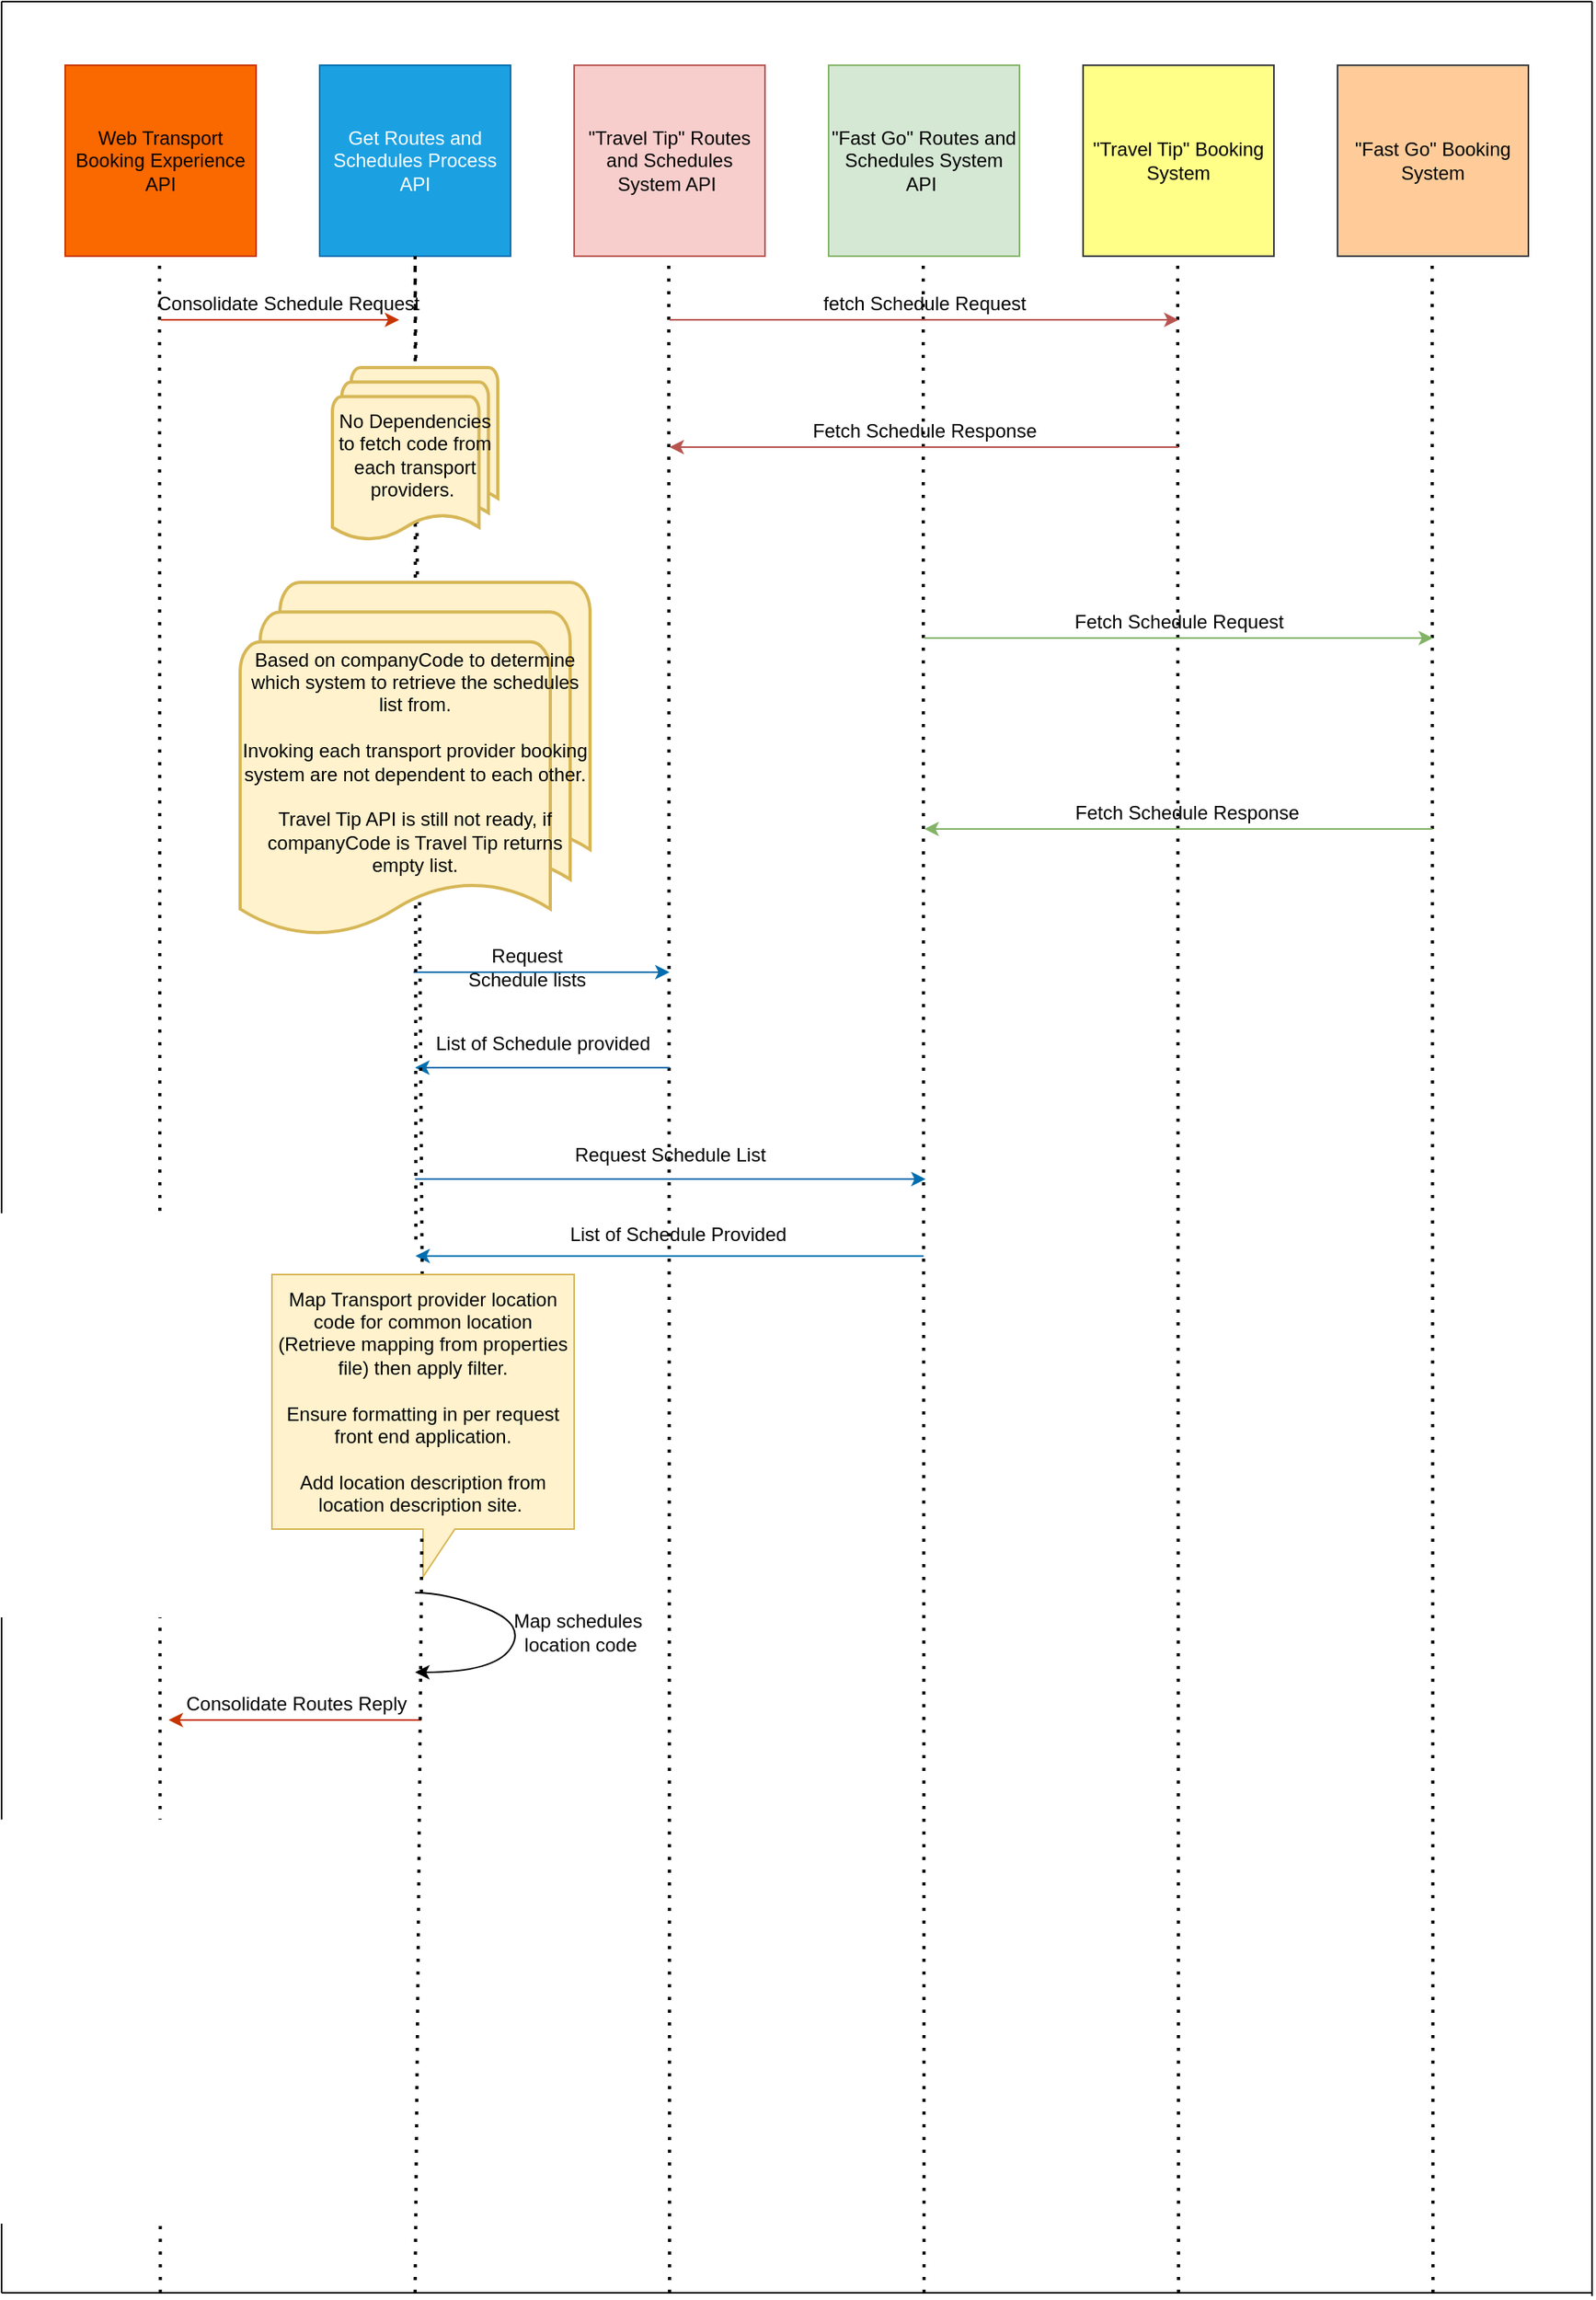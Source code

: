 <mxfile version="20.3.0" type="github">
  <diagram id="bcMcZX83-e7nP741SMPi" name="Page-1">
    <mxGraphModel dx="1377" dy="2803" grid="1" gridSize="10" guides="1" tooltips="1" connect="1" arrows="1" fold="1" page="1" pageScale="1" pageWidth="827" pageHeight="1169" math="0" shadow="0">
      <root>
        <mxCell id="0" />
        <mxCell id="1" parent="0" />
        <mxCell id="HI5hFGE2aybFtyvMWJXW-1" value="" style="endArrow=none;html=1;rounded=0;" edge="1" parent="1">
          <mxGeometry width="50" height="50" relative="1" as="geometry">
            <mxPoint x="80" y="1480" as="sourcePoint" />
            <mxPoint x="80" y="40" as="targetPoint" />
          </mxGeometry>
        </mxCell>
        <mxCell id="HI5hFGE2aybFtyvMWJXW-2" value="" style="endArrow=none;html=1;rounded=0;" edge="1" parent="1">
          <mxGeometry width="50" height="50" relative="1" as="geometry">
            <mxPoint x="80" y="1480.003" as="sourcePoint" />
            <mxPoint x="1080" y="1480" as="targetPoint" />
          </mxGeometry>
        </mxCell>
        <mxCell id="HI5hFGE2aybFtyvMWJXW-3" value="" style="endArrow=none;html=1;rounded=0;" edge="1" parent="1">
          <mxGeometry width="50" height="50" relative="1" as="geometry">
            <mxPoint x="1080" y="1482" as="sourcePoint" />
            <mxPoint x="1080" y="40" as="targetPoint" />
          </mxGeometry>
        </mxCell>
        <mxCell id="HI5hFGE2aybFtyvMWJXW-4" value="" style="endArrow=none;html=1;rounded=0;" edge="1" parent="1">
          <mxGeometry width="50" height="50" relative="1" as="geometry">
            <mxPoint x="80" y="40.003" as="sourcePoint" />
            <mxPoint x="1080" y="40" as="targetPoint" />
          </mxGeometry>
        </mxCell>
        <mxCell id="HI5hFGE2aybFtyvMWJXW-5" value="Web Transport Booking Experience API" style="whiteSpace=wrap;html=1;aspect=fixed;fillColor=#fa6800;fontColor=#000000;strokeColor=#C73500;" vertex="1" parent="1">
          <mxGeometry x="120" y="80" width="120" height="120" as="geometry" />
        </mxCell>
        <mxCell id="HI5hFGE2aybFtyvMWJXW-6" value="Get Routes and Schedules Process API" style="whiteSpace=wrap;html=1;aspect=fixed;fillColor=#1ba1e2;fontColor=#ffffff;strokeColor=#006EAF;" vertex="1" parent="1">
          <mxGeometry x="280" y="80" width="120" height="120" as="geometry" />
        </mxCell>
        <mxCell id="HI5hFGE2aybFtyvMWJXW-7" value="&quot;Travel Tip&quot; Booking System" style="whiteSpace=wrap;html=1;aspect=fixed;fillColor=#ffff88;strokeColor=#36393d;" vertex="1" parent="1">
          <mxGeometry x="760" y="80" width="120" height="120" as="geometry" />
        </mxCell>
        <mxCell id="HI5hFGE2aybFtyvMWJXW-8" value="&lt;span&gt;&quot;Fast Go&quot; Booking System&lt;/span&gt;" style="whiteSpace=wrap;html=1;aspect=fixed;fillColor=#ffcc99;strokeColor=#36393d;" vertex="1" parent="1">
          <mxGeometry x="920" y="80" width="120" height="120" as="geometry" />
        </mxCell>
        <mxCell id="HI5hFGE2aybFtyvMWJXW-9" value="&lt;span&gt;&quot;Fast Go&quot; Routes and Schedules System API&amp;nbsp;&lt;/span&gt;" style="whiteSpace=wrap;html=1;aspect=fixed;fillColor=#d5e8d4;strokeColor=#82b366;" vertex="1" parent="1">
          <mxGeometry x="600" y="80" width="120" height="120" as="geometry" />
        </mxCell>
        <mxCell id="HI5hFGE2aybFtyvMWJXW-10" value="&quot;Travel Tip&quot; Routes and Schedules System API&amp;nbsp;" style="whiteSpace=wrap;html=1;aspect=fixed;fillColor=#f8cecc;strokeColor=#b85450;" vertex="1" parent="1">
          <mxGeometry x="440" y="80" width="120" height="120" as="geometry" />
        </mxCell>
        <mxCell id="HI5hFGE2aybFtyvMWJXW-11" value="" style="endArrow=none;dashed=1;html=1;dashPattern=1 3;strokeWidth=2;rounded=0;" edge="1" parent="1">
          <mxGeometry width="50" height="50" relative="1" as="geometry">
            <mxPoint x="179.79" y="1480" as="sourcePoint" />
            <mxPoint x="179.29" y="200" as="targetPoint" />
            <Array as="points">
              <mxPoint x="179.29" y="240" />
            </Array>
          </mxGeometry>
        </mxCell>
        <mxCell id="HI5hFGE2aybFtyvMWJXW-13" value="" style="endArrow=none;dashed=1;html=1;dashPattern=1 3;strokeWidth=2;rounded=0;startArrow=none;" edge="1" parent="1">
          <mxGeometry width="50" height="50" relative="1" as="geometry">
            <mxPoint x="500" y="1480" as="sourcePoint" />
            <mxPoint x="499.5" y="200" as="targetPoint" />
            <Array as="points" />
          </mxGeometry>
        </mxCell>
        <mxCell id="HI5hFGE2aybFtyvMWJXW-14" value="" style="endArrow=none;dashed=1;html=1;dashPattern=1 3;strokeWidth=2;rounded=0;" edge="1" parent="1">
          <mxGeometry width="50" height="50" relative="1" as="geometry">
            <mxPoint x="660" y="1480" as="sourcePoint" />
            <mxPoint x="659.5" y="200" as="targetPoint" />
            <Array as="points">
              <mxPoint x="659.5" y="240" />
            </Array>
          </mxGeometry>
        </mxCell>
        <mxCell id="HI5hFGE2aybFtyvMWJXW-15" value="" style="endArrow=none;dashed=1;html=1;dashPattern=1 3;strokeWidth=2;rounded=0;" edge="1" parent="1">
          <mxGeometry width="50" height="50" relative="1" as="geometry">
            <mxPoint x="820" y="1480" as="sourcePoint" />
            <mxPoint x="819.5" y="200" as="targetPoint" />
            <Array as="points">
              <mxPoint x="819.5" y="240" />
            </Array>
          </mxGeometry>
        </mxCell>
        <mxCell id="HI5hFGE2aybFtyvMWJXW-16" value="" style="endArrow=none;dashed=1;html=1;dashPattern=1 3;strokeWidth=2;rounded=0;" edge="1" parent="1">
          <mxGeometry width="50" height="50" relative="1" as="geometry">
            <mxPoint x="980" y="1480" as="sourcePoint" />
            <mxPoint x="979.5" y="200" as="targetPoint" />
            <Array as="points">
              <mxPoint x="979.5" y="240" />
            </Array>
          </mxGeometry>
        </mxCell>
        <mxCell id="HI5hFGE2aybFtyvMWJXW-17" value="" style="endArrow=classic;html=1;rounded=0;fillColor=#fa6800;strokeColor=#C73500;" edge="1" parent="1">
          <mxGeometry relative="1" as="geometry">
            <mxPoint x="180" y="240" as="sourcePoint" />
            <mxPoint x="330" y="240" as="targetPoint" />
          </mxGeometry>
        </mxCell>
        <mxCell id="HI5hFGE2aybFtyvMWJXW-18" value="" style="endArrow=classic;html=1;rounded=0;fillColor=#f8cecc;strokeColor=#b85450;" edge="1" parent="1">
          <mxGeometry relative="1" as="geometry">
            <mxPoint x="820" y="320" as="sourcePoint" />
            <mxPoint x="500" y="320" as="targetPoint" />
          </mxGeometry>
        </mxCell>
        <mxCell id="HI5hFGE2aybFtyvMWJXW-19" value="" style="endArrow=classic;html=1;rounded=0;fillColor=#f8cecc;strokeColor=#b85450;" edge="1" parent="1">
          <mxGeometry relative="1" as="geometry">
            <mxPoint x="500" y="240" as="sourcePoint" />
            <mxPoint x="820" y="240" as="targetPoint" />
          </mxGeometry>
        </mxCell>
        <mxCell id="HI5hFGE2aybFtyvMWJXW-20" value="" style="endArrow=classic;html=1;rounded=0;fillColor=#1ba1e2;strokeColor=#006EAF;" edge="1" parent="1">
          <mxGeometry relative="1" as="geometry">
            <mxPoint x="340" y="780" as="sourcePoint" />
            <mxPoint x="661" y="780" as="targetPoint" />
            <Array as="points" />
          </mxGeometry>
        </mxCell>
        <mxCell id="HI5hFGE2aybFtyvMWJXW-21" value="" style="endArrow=classic;html=1;rounded=0;fillColor=#1ba1e2;strokeColor=#006EAF;" edge="1" parent="1">
          <mxGeometry relative="1" as="geometry">
            <mxPoint x="500" y="710" as="sourcePoint" />
            <mxPoint x="340" y="710" as="targetPoint" />
            <Array as="points">
              <mxPoint x="410" y="710" />
            </Array>
          </mxGeometry>
        </mxCell>
        <mxCell id="HI5hFGE2aybFtyvMWJXW-22" value="" style="endArrow=classic;html=1;rounded=0;fillColor=#fa6800;strokeColor=#C73500;" edge="1" parent="1">
          <mxGeometry relative="1" as="geometry">
            <mxPoint x="344" y="1120" as="sourcePoint" />
            <mxPoint x="185" y="1120" as="targetPoint" />
          </mxGeometry>
        </mxCell>
        <mxCell id="HI5hFGE2aybFtyvMWJXW-23" value="" style="endArrow=classic;html=1;rounded=0;fillColor=#1ba1e2;strokeColor=#006EAF;" edge="1" parent="1">
          <mxGeometry relative="1" as="geometry">
            <mxPoint x="339" y="650" as="sourcePoint" />
            <mxPoint x="500" y="650" as="targetPoint" />
          </mxGeometry>
        </mxCell>
        <mxCell id="HI5hFGE2aybFtyvMWJXW-24" value="" style="endArrow=classic;html=1;rounded=0;fillColor=#1ba1e2;strokeColor=#006EAF;" edge="1" parent="1">
          <mxGeometry relative="1" as="geometry">
            <mxPoint x="659.75" y="828.33" as="sourcePoint" />
            <mxPoint x="340.25" y="828.33" as="targetPoint" />
          </mxGeometry>
        </mxCell>
        <mxCell id="HI5hFGE2aybFtyvMWJXW-25" value="" style="endArrow=classic;html=1;rounded=0;fillColor=#d5e8d4;strokeColor=#82b366;" edge="1" parent="1">
          <mxGeometry relative="1" as="geometry">
            <mxPoint x="660" y="440" as="sourcePoint" />
            <mxPoint x="980" y="440" as="targetPoint" />
          </mxGeometry>
        </mxCell>
        <mxCell id="HI5hFGE2aybFtyvMWJXW-26" value="" style="endArrow=classic;html=1;rounded=0;fillColor=#d5e8d4;strokeColor=#82b366;" edge="1" parent="1">
          <mxGeometry relative="1" as="geometry">
            <mxPoint x="979.75" y="560" as="sourcePoint" />
            <mxPoint x="660.25" y="560" as="targetPoint" />
          </mxGeometry>
        </mxCell>
        <mxCell id="HI5hFGE2aybFtyvMWJXW-27" value="&lt;div style=&quot;line-height: 1.17&quot;&gt;Consolidate Schedule Request&lt;/div&gt;" style="text;html=1;align=center;verticalAlign=middle;resizable=0;points=[];autosize=1;strokeColor=none;fillColor=none;" vertex="1" parent="1">
          <mxGeometry x="165" y="215" width="190" height="30" as="geometry" />
        </mxCell>
        <mxCell id="HI5hFGE2aybFtyvMWJXW-30" value="Request" style="text;html=1;align=center;verticalAlign=middle;resizable=0;points=[];autosize=1;strokeColor=none;fillColor=none;" vertex="1" parent="1">
          <mxGeometry x="380" y="630" width="60" height="20" as="geometry" />
        </mxCell>
        <mxCell id="HI5hFGE2aybFtyvMWJXW-31" value="Schedule lists" style="text;html=1;align=center;verticalAlign=middle;resizable=0;points=[];autosize=1;strokeColor=none;fillColor=none;" vertex="1" parent="1">
          <mxGeometry x="360" y="640" width="100" height="30" as="geometry" />
        </mxCell>
        <mxCell id="HI5hFGE2aybFtyvMWJXW-32" value="List of Schedule provided" style="text;html=1;align=center;verticalAlign=middle;resizable=0;points=[];autosize=1;strokeColor=none;fillColor=none;" vertex="1" parent="1">
          <mxGeometry x="340" y="680" width="160" height="30" as="geometry" />
        </mxCell>
        <mxCell id="HI5hFGE2aybFtyvMWJXW-33" value="Request Schedule List" style="text;html=1;align=center;verticalAlign=middle;resizable=0;points=[];autosize=1;strokeColor=none;fillColor=none;" vertex="1" parent="1">
          <mxGeometry x="430" y="750" width="140" height="30" as="geometry" />
        </mxCell>
        <mxCell id="HI5hFGE2aybFtyvMWJXW-35" value="fetch Schedule Request" style="text;html=1;align=center;verticalAlign=middle;resizable=0;points=[];autosize=1;strokeColor=none;fillColor=none;" vertex="1" parent="1">
          <mxGeometry x="585" y="215" width="150" height="30" as="geometry" />
        </mxCell>
        <mxCell id="HI5hFGE2aybFtyvMWJXW-36" value="Fetch Schedule Response" style="text;html=1;align=center;verticalAlign=middle;resizable=0;points=[];autosize=1;strokeColor=none;fillColor=none;" vertex="1" parent="1">
          <mxGeometry x="580" y="295" width="160" height="30" as="geometry" />
        </mxCell>
        <mxCell id="HI5hFGE2aybFtyvMWJXW-37" value="Fetch Schedule Request" style="text;html=1;align=center;verticalAlign=middle;resizable=0;points=[];autosize=1;strokeColor=none;fillColor=none;" vertex="1" parent="1">
          <mxGeometry x="745" y="415" width="150" height="30" as="geometry" />
        </mxCell>
        <mxCell id="HI5hFGE2aybFtyvMWJXW-38" value="Fetch Schedule Response" style="text;html=1;align=center;verticalAlign=middle;resizable=0;points=[];autosize=1;strokeColor=none;fillColor=none;" vertex="1" parent="1">
          <mxGeometry x="745" y="535" width="160" height="30" as="geometry" />
        </mxCell>
        <mxCell id="HI5hFGE2aybFtyvMWJXW-39" value="" style="curved=1;endArrow=classic;html=1;rounded=0;" edge="1" parent="1">
          <mxGeometry width="50" height="50" relative="1" as="geometry">
            <mxPoint x="340" y="1040" as="sourcePoint" />
            <mxPoint x="340" y="1090" as="targetPoint" />
            <Array as="points">
              <mxPoint x="360" y="1040" />
              <mxPoint x="410" y="1060" />
              <mxPoint x="390" y="1090" />
            </Array>
          </mxGeometry>
        </mxCell>
        <mxCell id="HI5hFGE2aybFtyvMWJXW-41" value="Consolidate Routes Reply" style="text;html=1;align=center;verticalAlign=middle;resizable=0;points=[];autosize=1;strokeColor=none;fillColor=none;" vertex="1" parent="1">
          <mxGeometry x="190" y="1100" width="150" height="20" as="geometry" />
        </mxCell>
        <mxCell id="HI5hFGE2aybFtyvMWJXW-34" value="List of Schedule Provided" style="text;html=1;align=center;verticalAlign=middle;resizable=0;points=[];autosize=1;strokeColor=none;fillColor=none;" vertex="1" parent="1">
          <mxGeometry x="425" y="800" width="160" height="30" as="geometry" />
        </mxCell>
        <mxCell id="HI5hFGE2aybFtyvMWJXW-48" value="" style="endArrow=none;dashed=1;html=1;dashPattern=1 3;strokeWidth=2;rounded=0;startArrow=none;" edge="1" parent="1" source="HI5hFGE2aybFtyvMWJXW-40">
          <mxGeometry width="50" height="50" relative="1" as="geometry">
            <mxPoint x="340" y="1480" as="sourcePoint" />
            <mxPoint x="340.488" y="820" as="targetPoint" />
            <Array as="points">
              <mxPoint x="340" y="200" />
            </Array>
          </mxGeometry>
        </mxCell>
        <mxCell id="HI5hFGE2aybFtyvMWJXW-42" value="Based on companyCode to determine which system to retrieve the schedules list from.&lt;br&gt;&lt;br&gt;Invoking each transport provider booking system are not dependent to each other.&lt;br&gt;&lt;br&gt;Travel Tip API is still not ready, if companyCode is Travel Tip returns empty list." style="strokeWidth=2;html=1;shape=mxgraph.flowchart.multi-document;whiteSpace=wrap;fillColor=#fff2cc;strokeColor=#d6b656;" vertex="1" parent="1">
          <mxGeometry x="230" y="405" width="220" height="225" as="geometry" />
        </mxCell>
        <mxCell id="HI5hFGE2aybFtyvMWJXW-29" value="No Dependencies to fetch code from each transport providers.&amp;nbsp;" style="strokeWidth=2;html=1;shape=mxgraph.flowchart.multi-document;whiteSpace=wrap;align=center;fillColor=#fff2cc;strokeColor=#d6b656;" vertex="1" parent="1">
          <mxGeometry x="288" y="270" width="104" height="110" as="geometry" />
        </mxCell>
        <mxCell id="HI5hFGE2aybFtyvMWJXW-40" value="Map Transport provider location code for common location (Retrieve mapping from properties file) then apply filter.&lt;br&gt;&lt;br&gt;Ensure formatting in per request front end application.&lt;br&gt;&lt;br&gt;Add location description from location description site.&amp;nbsp;&lt;br&gt;" style="shape=callout;whiteSpace=wrap;html=1;perimeter=calloutPerimeter;align=center;fillColor=#fff2cc;strokeColor=#d6b656;" vertex="1" parent="1">
          <mxGeometry x="250" y="840" width="190" height="190" as="geometry" />
        </mxCell>
        <mxCell id="HI5hFGE2aybFtyvMWJXW-49" value="" style="endArrow=none;dashed=1;html=1;dashPattern=1 3;strokeWidth=2;rounded=0;" edge="1" parent="1" target="HI5hFGE2aybFtyvMWJXW-40">
          <mxGeometry width="50" height="50" relative="1" as="geometry">
            <mxPoint x="340" y="1480" as="sourcePoint" />
            <mxPoint x="340.488" y="820" as="targetPoint" />
            <Array as="points" />
          </mxGeometry>
        </mxCell>
        <mxCell id="HI5hFGE2aybFtyvMWJXW-52" value="Map schedules&lt;br&gt;&amp;nbsp;location code" style="text;html=1;align=center;verticalAlign=middle;resizable=0;points=[];autosize=1;strokeColor=none;fillColor=none;" vertex="1" parent="1">
          <mxGeometry x="392" y="1045" width="100" height="40" as="geometry" />
        </mxCell>
      </root>
    </mxGraphModel>
  </diagram>
</mxfile>

